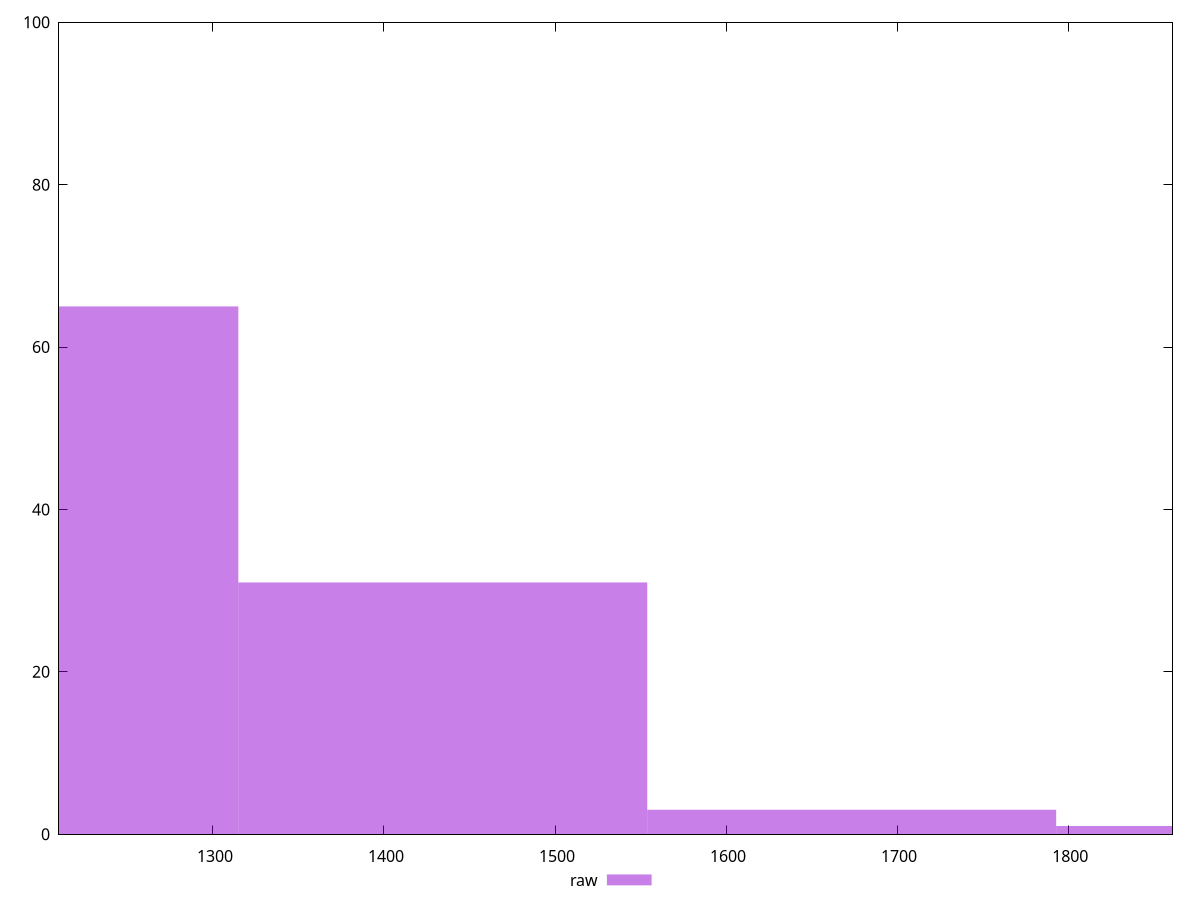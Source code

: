 reset

$raw <<EOF
1673.4570069892486 3
1195.326433563749 65
1434.3917202764987 31
1912.5222937019985 1
EOF

set key outside below
set boxwidth 239.0652867127498
set xrange [1210:1861]
set yrange [0:100]
set trange [0:100]
set style fill transparent solid 0.5 noborder
set terminal svg size 640, 490 enhanced background rgb 'white'
set output "report_00015_2021-02-09T16-11-33.973Z/uses-rel-preload/samples/pages+cached+noadtech+nomedia+nocss/raw/histogram.svg"

plot $raw title "raw" with boxes

reset
